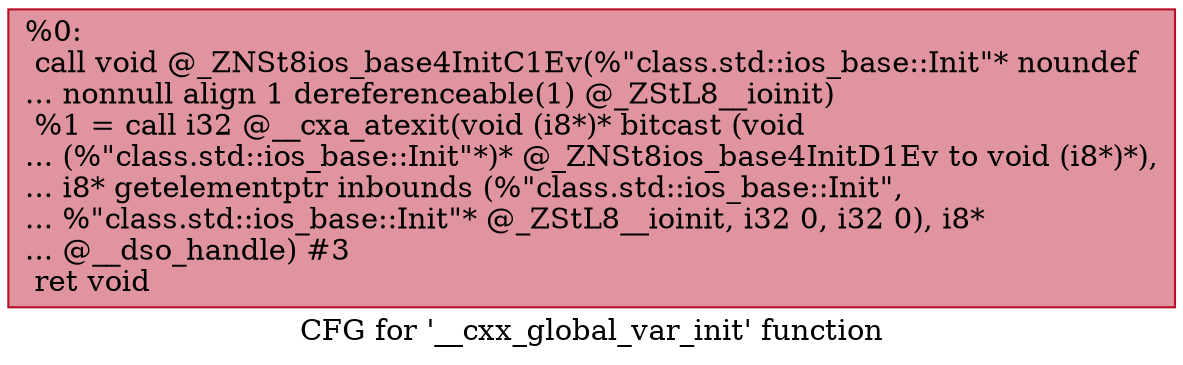 digraph "CFG for '__cxx_global_var_init' function" {
	label="CFG for '__cxx_global_var_init' function";

	Node0x232d1c0 [shape=record,color="#b70d28ff", style=filled, fillcolor="#b70d2870",label="{%0:\l  call void @_ZNSt8ios_base4InitC1Ev(%\"class.std::ios_base::Init\"* noundef\l... nonnull align 1 dereferenceable(1) @_ZStL8__ioinit)\l  %1 = call i32 @__cxa_atexit(void (i8*)* bitcast (void\l... (%\"class.std::ios_base::Init\"*)* @_ZNSt8ios_base4InitD1Ev to void (i8*)*),\l... i8* getelementptr inbounds (%\"class.std::ios_base::Init\",\l... %\"class.std::ios_base::Init\"* @_ZStL8__ioinit, i32 0, i32 0), i8*\l... @__dso_handle) #3\l  ret void\l}"];
}
